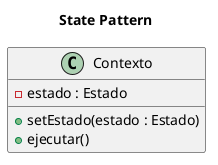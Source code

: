 @startuml state
title State Pattern

class Contexto{
    - estado : Estado
    + setEstado(estado : Estado)
    + ejecutar()
}

@enduml
